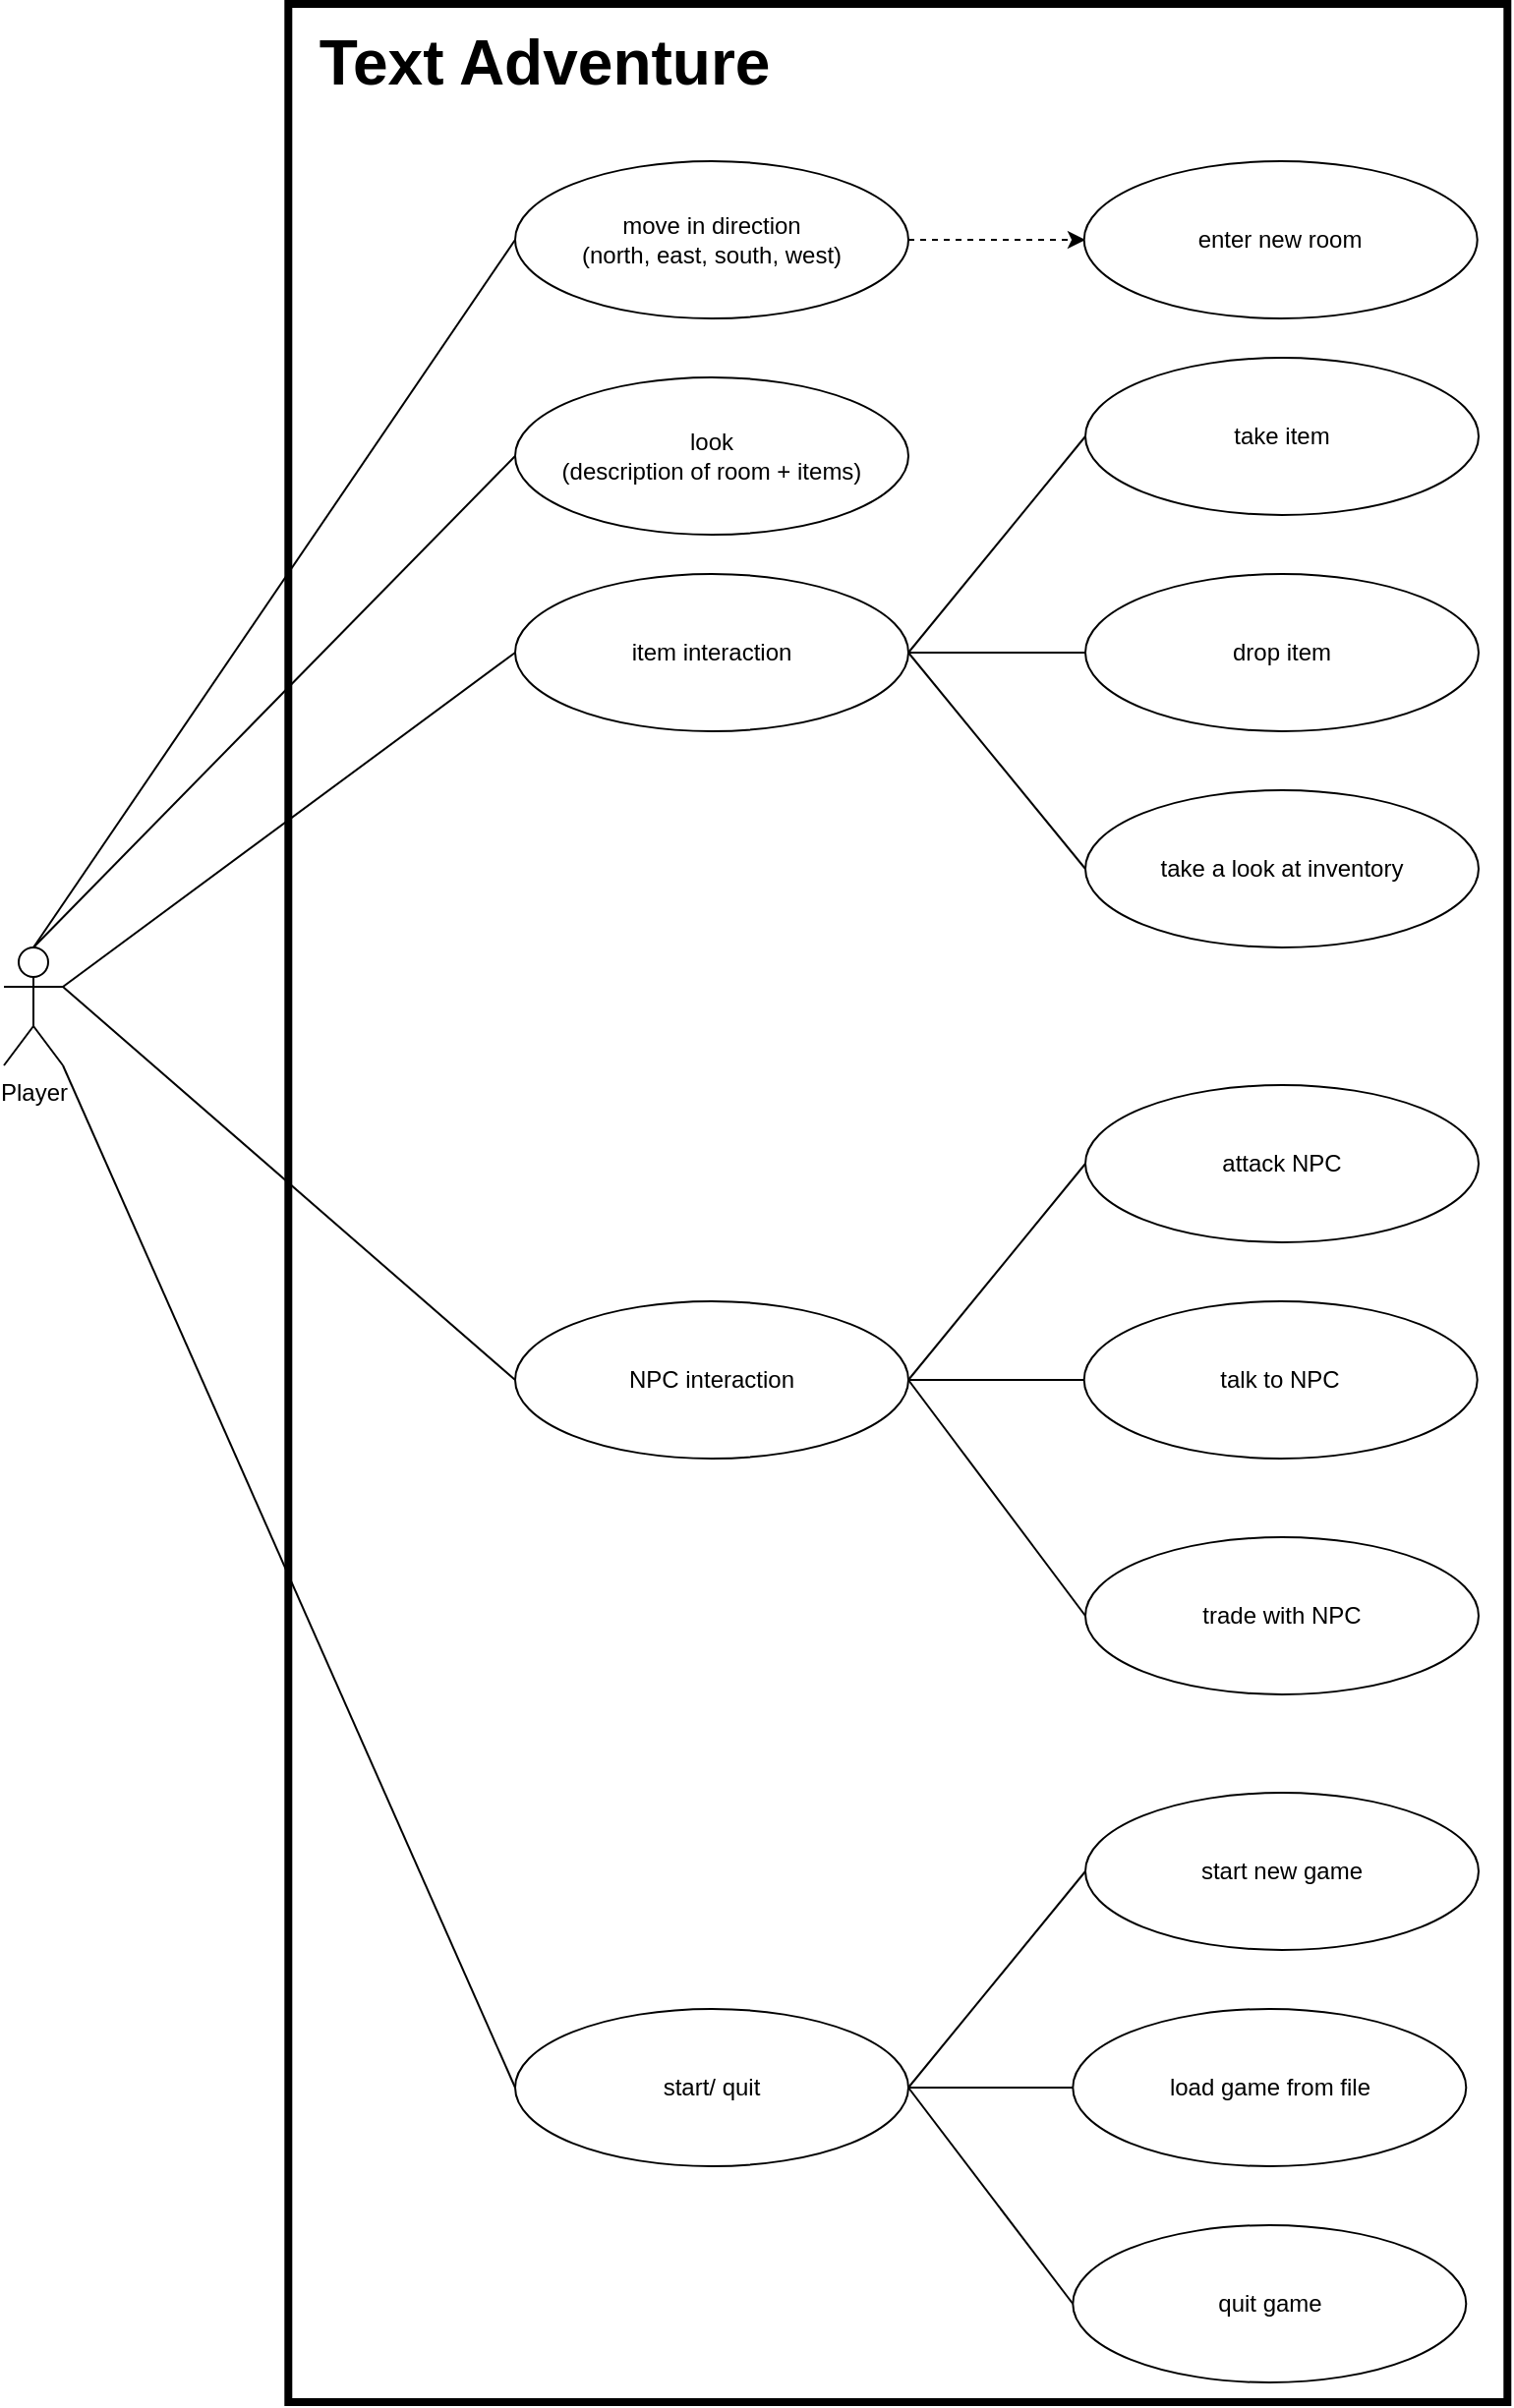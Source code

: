 <mxfile version="12.5.3" type="device"><diagram id="aakT9Pp0R53PlwtFIXlQ" name="Page-1"><mxGraphModel dx="1152" dy="226" grid="1" gridSize="10" guides="1" tooltips="1" connect="1" arrows="1" fold="1" page="1" pageScale="1" pageWidth="850" pageHeight="1100" math="0" shadow="0"><root><mxCell id="0"/><mxCell id="1" parent="0"/><mxCell id="DREJVLXPjQSG_RW_Z7cy-4" value="" style="rounded=0;whiteSpace=wrap;html=1;strokeWidth=4;" parent="1" vertex="1"><mxGeometry x="-685.35" y="20" width="620" height="1220" as="geometry"/></mxCell><mxCell id="szsZM56Ha804Tn15hUl--39" style="edgeStyle=none;rounded=0;orthogonalLoop=1;jettySize=auto;html=1;entryX=0;entryY=0.5;entryDx=0;entryDy=0;endArrow=none;endFill=0;exitX=0.5;exitY=0;exitDx=0;exitDy=0;exitPerimeter=0;" parent="1" source="szsZM56Ha804Tn15hUl--1" target="szsZM56Ha804Tn15hUl--4" edge="1"><mxGeometry relative="1" as="geometry"><mxPoint x="-310" y="180" as="sourcePoint"/></mxGeometry></mxCell><mxCell id="szsZM56Ha804Tn15hUl--41" style="edgeStyle=none;rounded=0;orthogonalLoop=1;jettySize=auto;html=1;entryX=0;entryY=0.5;entryDx=0;entryDy=0;endArrow=none;endFill=0;exitX=1;exitY=0.333;exitDx=0;exitDy=0;exitPerimeter=0;" parent="1" source="szsZM56Ha804Tn15hUl--1" target="szsZM56Ha804Tn15hUl--26" edge="1"><mxGeometry relative="1" as="geometry"><mxPoint x="-1050" y="480" as="sourcePoint"/></mxGeometry></mxCell><mxCell id="szsZM56Ha804Tn15hUl--1" value="Player" style="shape=umlActor;verticalLabelPosition=bottom;labelBackgroundColor=#ffffff;verticalAlign=top;html=1;outlineConnect=0;fontStyle=0" parent="1" vertex="1"><mxGeometry x="-830" y="500" width="30" height="60" as="geometry"/></mxCell><mxCell id="DREJVLXPjQSG_RW_Z7cy-1" style="edgeStyle=orthogonalEdgeStyle;rounded=0;orthogonalLoop=1;jettySize=auto;html=1;dashed=1;" parent="1" source="szsZM56Ha804Tn15hUl--4" edge="1"><mxGeometry relative="1" as="geometry"><mxPoint x="-280.0" y="140" as="targetPoint"/></mxGeometry></mxCell><mxCell id="szsZM56Ha804Tn15hUl--4" value="move in direction&lt;br&gt;(north, east, south, west)" style="ellipse;whiteSpace=wrap;html=1;" parent="1" vertex="1"><mxGeometry x="-570" y="100" width="200" height="80" as="geometry"/></mxCell><mxCell id="szsZM56Ha804Tn15hUl--40" style="edgeStyle=none;rounded=0;orthogonalLoop=1;jettySize=auto;html=1;endArrow=none;endFill=0;entryX=0.5;entryY=0;entryDx=0;entryDy=0;entryPerimeter=0;exitX=0;exitY=0.5;exitDx=0;exitDy=0;" parent="1" source="szsZM56Ha804Tn15hUl--5" target="szsZM56Ha804Tn15hUl--1" edge="1"><mxGeometry relative="1" as="geometry"><mxPoint x="-760" y="500" as="targetPoint"/></mxGeometry></mxCell><mxCell id="szsZM56Ha804Tn15hUl--5" value="look&lt;br&gt;(description of room + items)" style="ellipse;whiteSpace=wrap;html=1;" parent="1" vertex="1"><mxGeometry x="-570" y="210" width="200" height="80" as="geometry"/></mxCell><mxCell id="szsZM56Ha804Tn15hUl--6" value="take item" style="ellipse;whiteSpace=wrap;html=1;" parent="1" vertex="1"><mxGeometry x="-280" y="200" width="200" height="80" as="geometry"/></mxCell><mxCell id="szsZM56Ha804Tn15hUl--7" value="drop item" style="ellipse;whiteSpace=wrap;html=1;" parent="1" vertex="1"><mxGeometry x="-280" y="310" width="200" height="80" as="geometry"/></mxCell><mxCell id="szsZM56Ha804Tn15hUl--30" style="edgeStyle=none;rounded=0;orthogonalLoop=1;jettySize=auto;html=1;entryX=1;entryY=0.5;entryDx=0;entryDy=0;endArrow=none;endFill=0;exitX=0;exitY=0.5;exitDx=0;exitDy=0;" parent="1" source="szsZM56Ha804Tn15hUl--8" target="szsZM56Ha804Tn15hUl--26" edge="1"><mxGeometry relative="1" as="geometry"/></mxCell><mxCell id="szsZM56Ha804Tn15hUl--8" value="take a look at inventory" style="ellipse;whiteSpace=wrap;html=1;" parent="1" vertex="1"><mxGeometry x="-280" y="420" width="200" height="80" as="geometry"/></mxCell><mxCell id="szsZM56Ha804Tn15hUl--15" value="start new game" style="ellipse;whiteSpace=wrap;html=1;" parent="1" vertex="1"><mxGeometry x="-280" y="930" width="200" height="80" as="geometry"/></mxCell><mxCell id="szsZM56Ha804Tn15hUl--18" value="talk to NPC" style="ellipse;whiteSpace=wrap;html=1;" parent="1" vertex="1"><mxGeometry x="-280.65" y="680" width="200" height="80" as="geometry"/></mxCell><mxCell id="szsZM56Ha804Tn15hUl--35" style="edgeStyle=none;rounded=0;orthogonalLoop=1;jettySize=auto;html=1;endArrow=none;endFill=0;exitX=0;exitY=0.5;exitDx=0;exitDy=0;entryX=1;entryY=0.5;entryDx=0;entryDy=0;" parent="1" source="szsZM56Ha804Tn15hUl--19" target="szsZM56Ha804Tn15hUl--31" edge="1"><mxGeometry relative="1" as="geometry"><mxPoint x="-370" y="760" as="targetPoint"/></mxGeometry></mxCell><mxCell id="szsZM56Ha804Tn15hUl--19" value="attack NPC" style="ellipse;whiteSpace=wrap;html=1;" parent="1" vertex="1"><mxGeometry x="-280.0" y="570" width="200" height="80" as="geometry"/></mxCell><mxCell id="szsZM56Ha804Tn15hUl--33" style="edgeStyle=none;rounded=0;orthogonalLoop=1;jettySize=auto;html=1;endArrow=none;endFill=0;entryX=1;entryY=0.5;entryDx=0;entryDy=0;exitX=0;exitY=0.5;exitDx=0;exitDy=0;" parent="1" source="szsZM56Ha804Tn15hUl--22" target="szsZM56Ha804Tn15hUl--31" edge="1"><mxGeometry relative="1" as="geometry"><mxPoint x="-360" y="870" as="targetPoint"/></mxGeometry></mxCell><mxCell id="szsZM56Ha804Tn15hUl--22" value="trade with NPC" style="ellipse;whiteSpace=wrap;html=1;" parent="1" vertex="1"><mxGeometry x="-280" y="800" width="200" height="80" as="geometry"/></mxCell><mxCell id="szsZM56Ha804Tn15hUl--27" style="rounded=0;orthogonalLoop=1;jettySize=auto;html=1;exitX=1;exitY=0.5;exitDx=0;exitDy=0;entryX=0;entryY=0.5;entryDx=0;entryDy=0;endArrow=none;endFill=0;" parent="1" source="szsZM56Ha804Tn15hUl--26" target="szsZM56Ha804Tn15hUl--6" edge="1"><mxGeometry relative="1" as="geometry"/></mxCell><mxCell id="szsZM56Ha804Tn15hUl--29" style="edgeStyle=none;rounded=0;orthogonalLoop=1;jettySize=auto;html=1;entryX=0;entryY=0.5;entryDx=0;entryDy=0;endArrow=none;endFill=0;exitX=1;exitY=0.5;exitDx=0;exitDy=0;" parent="1" source="szsZM56Ha804Tn15hUl--26" target="szsZM56Ha804Tn15hUl--7" edge="1"><mxGeometry relative="1" as="geometry"/></mxCell><mxCell id="szsZM56Ha804Tn15hUl--26" value="item interaction" style="ellipse;whiteSpace=wrap;html=1;" parent="1" vertex="1"><mxGeometry x="-570" y="310" width="200" height="80" as="geometry"/></mxCell><mxCell id="szsZM56Ha804Tn15hUl--32" style="edgeStyle=none;rounded=0;orthogonalLoop=1;jettySize=auto;html=1;entryX=0;entryY=0.5;entryDx=0;entryDy=0;endArrow=none;endFill=0;exitX=1;exitY=0.5;exitDx=0;exitDy=0;" parent="1" source="szsZM56Ha804Tn15hUl--31" target="szsZM56Ha804Tn15hUl--18" edge="1"><mxGeometry relative="1" as="geometry"/></mxCell><mxCell id="szsZM56Ha804Tn15hUl--42" style="edgeStyle=none;rounded=0;orthogonalLoop=1;jettySize=auto;html=1;endArrow=none;endFill=0;entryX=1;entryY=0.333;entryDx=0;entryDy=0;entryPerimeter=0;exitX=0;exitY=0.5;exitDx=0;exitDy=0;" parent="1" source="szsZM56Ha804Tn15hUl--31" target="szsZM56Ha804Tn15hUl--1" edge="1"><mxGeometry relative="1" as="geometry"><mxPoint x="-840" y="460" as="targetPoint"/></mxGeometry></mxCell><mxCell id="szsZM56Ha804Tn15hUl--31" value="NPC interaction" style="ellipse;whiteSpace=wrap;html=1;" parent="1" vertex="1"><mxGeometry x="-570" y="680" width="200" height="80" as="geometry"/></mxCell><mxCell id="DREJVLXPjQSG_RW_Z7cy-2" value="enter new room" style="ellipse;whiteSpace=wrap;html=1;" parent="1" vertex="1"><mxGeometry x="-280.65" y="100" width="200" height="80" as="geometry"/></mxCell><mxCell id="DREJVLXPjQSG_RW_Z7cy-5" value="Text Adventure" style="text;html=1;strokeColor=none;fillColor=none;align=center;verticalAlign=middle;whiteSpace=wrap;rounded=0;fontSize=32;fontStyle=1" parent="1" vertex="1"><mxGeometry x="-675.35" y="40" width="240" height="20" as="geometry"/></mxCell><mxCell id="43C7Cn6NWuv7tuSy40oy-6" style="edgeStyle=none;rounded=0;orthogonalLoop=1;jettySize=auto;html=1;endArrow=none;endFill=0;entryX=1;entryY=0.5;entryDx=0;entryDy=0;" parent="1" source="43C7Cn6NWuv7tuSy40oy-2" edge="1" target="43C7Cn6NWuv7tuSy40oy-4"><mxGeometry relative="1" as="geometry"><mxPoint x="-365.35" y="1080" as="targetPoint"/></mxGeometry></mxCell><mxCell id="43C7Cn6NWuv7tuSy40oy-2" value="load game from file" style="ellipse;whiteSpace=wrap;html=1;" parent="1" vertex="1"><mxGeometry x="-286.35" y="1040" width="200" height="80" as="geometry"/></mxCell><mxCell id="43C7Cn6NWuv7tuSy40oy-7" style="edgeStyle=none;rounded=0;orthogonalLoop=1;jettySize=auto;html=1;entryX=1;entryY=0.5;entryDx=0;entryDy=0;endArrow=none;endFill=0;exitX=0;exitY=0.5;exitDx=0;exitDy=0;" parent="1" source="43C7Cn6NWuv7tuSy40oy-3" target="43C7Cn6NWuv7tuSy40oy-4" edge="1"><mxGeometry relative="1" as="geometry"/></mxCell><mxCell id="43C7Cn6NWuv7tuSy40oy-3" value="quit game" style="ellipse;whiteSpace=wrap;html=1;" parent="1" vertex="1"><mxGeometry x="-286.35" y="1150" width="200" height="80" as="geometry"/></mxCell><mxCell id="43C7Cn6NWuv7tuSy40oy-5" style="rounded=0;orthogonalLoop=1;jettySize=auto;html=1;entryX=0;entryY=0.5;entryDx=0;entryDy=0;endArrow=none;endFill=0;exitX=1;exitY=0.5;exitDx=0;exitDy=0;" parent="1" target="szsZM56Ha804Tn15hUl--15" edge="1" source="43C7Cn6NWuv7tuSy40oy-4"><mxGeometry relative="1" as="geometry"><mxPoint x="-365.35" y="1080" as="sourcePoint"/></mxGeometry></mxCell><mxCell id="43C7Cn6NWuv7tuSy40oy-8" style="edgeStyle=none;rounded=0;orthogonalLoop=1;jettySize=auto;html=1;entryX=1;entryY=1;entryDx=0;entryDy=0;entryPerimeter=0;endArrow=none;endFill=0;exitX=0;exitY=0.5;exitDx=0;exitDy=0;" parent="1" source="43C7Cn6NWuv7tuSy40oy-4" target="szsZM56Ha804Tn15hUl--1" edge="1"><mxGeometry relative="1" as="geometry"/></mxCell><mxCell id="43C7Cn6NWuv7tuSy40oy-4" value="start/ quit" style="ellipse;whiteSpace=wrap;html=1;" parent="1" vertex="1"><mxGeometry x="-570" y="1040" width="200" height="80" as="geometry"/></mxCell></root></mxGraphModel></diagram></mxfile>